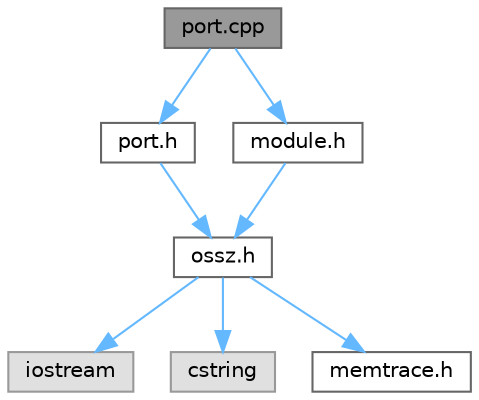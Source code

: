 digraph "port.cpp"
{
 // LATEX_PDF_SIZE
  bgcolor="transparent";
  edge [fontname=Helvetica,fontsize=10,labelfontname=Helvetica,labelfontsize=10];
  node [fontname=Helvetica,fontsize=10,shape=box,height=0.2,width=0.4];
  Node1 [id="Node000001",label="port.cpp",height=0.2,width=0.4,color="gray40", fillcolor="grey60", style="filled", fontcolor="black",tooltip=" "];
  Node1 -> Node2 [id="edge22_Node000001_Node000002",color="steelblue1",style="solid",tooltip=" "];
  Node2 [id="Node000002",label="port.h",height=0.2,width=0.4,color="grey40", fillcolor="white", style="filled",URL="$port_8h.html",tooltip=" "];
  Node2 -> Node3 [id="edge23_Node000002_Node000003",color="steelblue1",style="solid",tooltip=" "];
  Node3 [id="Node000003",label="ossz.h",height=0.2,width=0.4,color="grey40", fillcolor="white", style="filled",URL="$ossz_8h.html",tooltip=" "];
  Node3 -> Node4 [id="edge24_Node000003_Node000004",color="steelblue1",style="solid",tooltip=" "];
  Node4 [id="Node000004",label="iostream",height=0.2,width=0.4,color="grey60", fillcolor="#E0E0E0", style="filled",tooltip=" "];
  Node3 -> Node5 [id="edge25_Node000003_Node000005",color="steelblue1",style="solid",tooltip=" "];
  Node5 [id="Node000005",label="cstring",height=0.2,width=0.4,color="grey60", fillcolor="#E0E0E0", style="filled",tooltip=" "];
  Node3 -> Node6 [id="edge26_Node000003_Node000006",color="steelblue1",style="solid",tooltip=" "];
  Node6 [id="Node000006",label="memtrace.h",height=0.2,width=0.4,color="grey40", fillcolor="white", style="filled",URL="$memtrace_8h.html",tooltip=" "];
  Node1 -> Node7 [id="edge27_Node000001_Node000007",color="steelblue1",style="solid",tooltip=" "];
  Node7 [id="Node000007",label="module.h",height=0.2,width=0.4,color="grey40", fillcolor="white", style="filled",URL="$module_8h.html",tooltip=" "];
  Node7 -> Node3 [id="edge28_Node000007_Node000003",color="steelblue1",style="solid",tooltip=" "];
}
